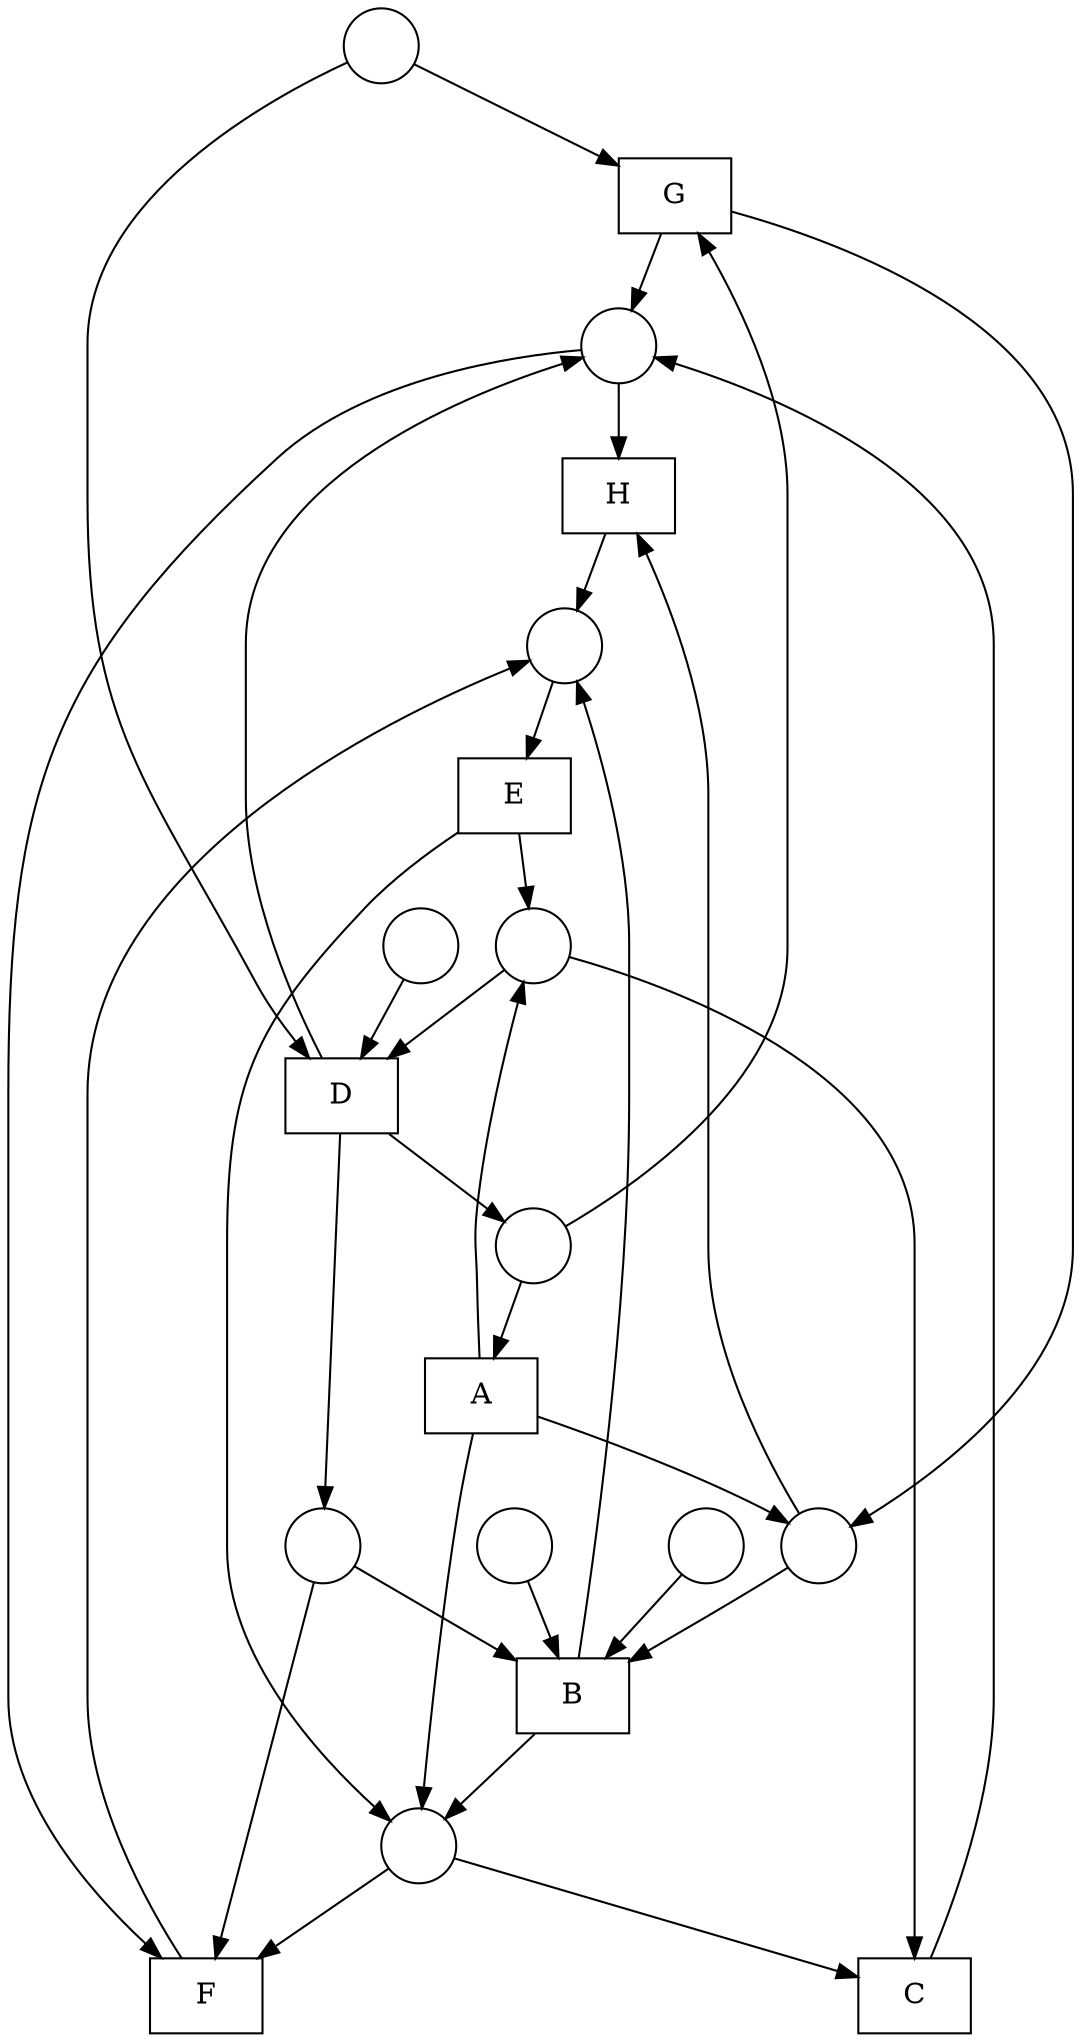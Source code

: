 digraph "Fittest net" {
	node [shape=box]
	G [label=G]
	E [label=E]
	A [label=A]
	C [label=C]
	H [label=H]
	D [label=D]
	B [label=B]
	F [label=F]
	node [shape=circle]
	1 [label=" "]
	2 [label=" "]
	3 [label=" "]
	4 [label=" "]
	5 [label=" "]
	6 [label=" "]
	7 [label=" "]
	8 [label=" "]
	9 [label=" "]
	10 [label=" "]
	11 [label=" "]
	1 -> G
	4 -> G
	G -> 2
	G -> 6
	10 -> E
	E -> 11
	E -> 9
	1 -> A
	A -> 11
	A -> 9
	A -> 6
	9 -> C
	11 -> C
	C -> 2
	2 -> H
	6 -> H
	H -> 10
	3 -> D
	4 -> D
	9 -> D
	D -> 1
	D -> 7
	D -> 2
	7 -> B
	8 -> B
	6 -> B
	5 -> B
	B -> 11
	B -> 10
	2 -> F
	11 -> F
	7 -> F
	F -> 10
}
